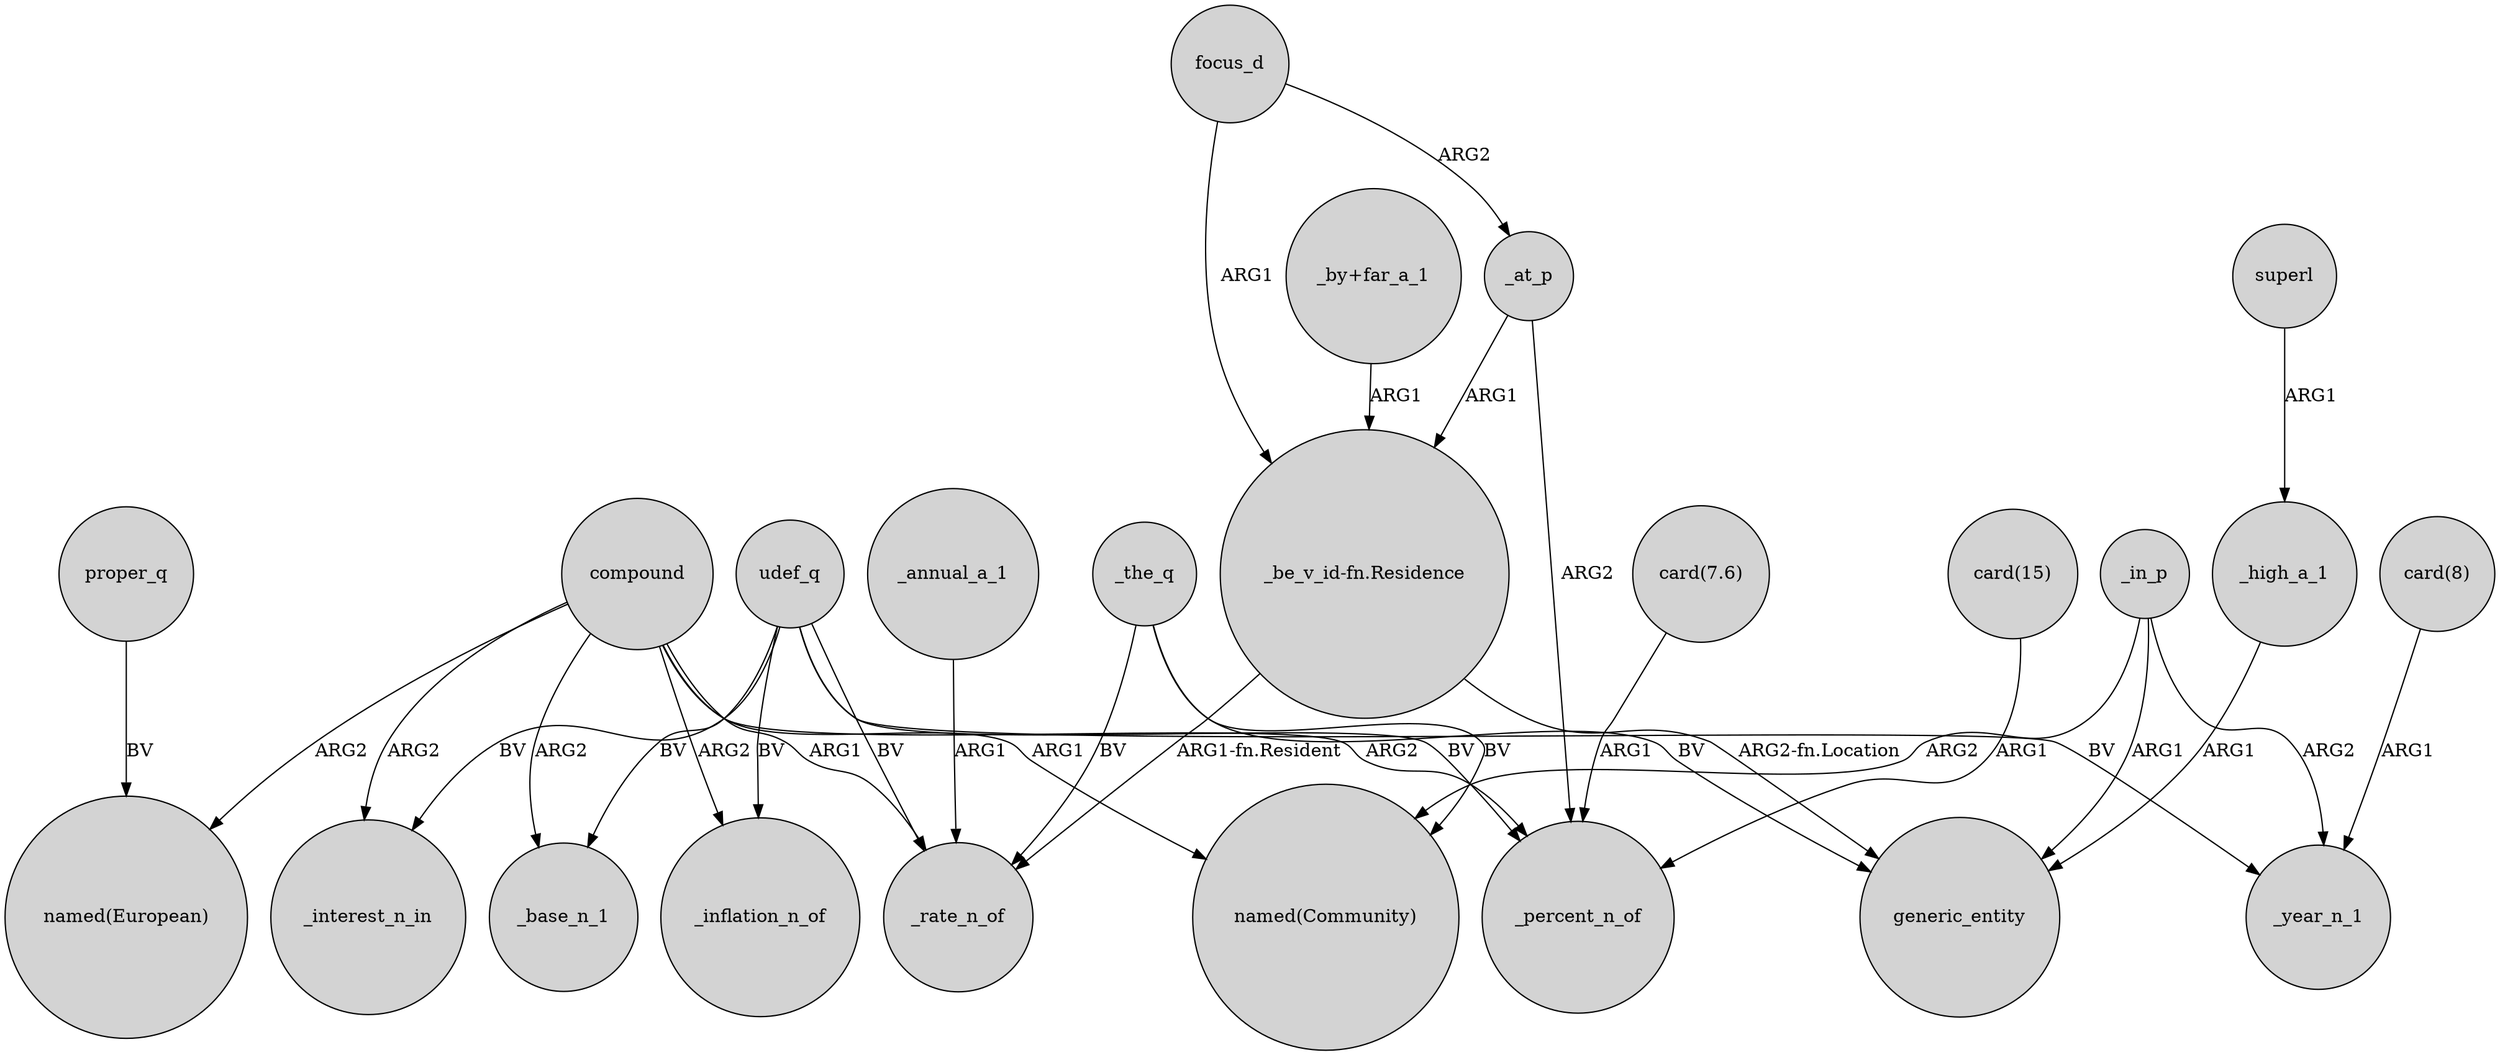 digraph {
	node [shape=circle style=filled]
	compound -> _base_n_1 [label=ARG2]
	_at_p -> _percent_n_of [label=ARG2]
	_in_p -> _year_n_1 [label=ARG2]
	"_be_v_id-fn.Residence" -> _rate_n_of [label="ARG1-fn.Resident"]
	compound -> _inflation_n_of [label=ARG2]
	_high_a_1 -> generic_entity [label=ARG1]
	udef_q -> _inflation_n_of [label=BV]
	compound -> _rate_n_of [label=ARG1]
	udef_q -> _rate_n_of [label=BV]
	compound -> "named(European)" [label=ARG2]
	focus_d -> _at_p [label=ARG2]
	_in_p -> generic_entity [label=ARG1]
	_annual_a_1 -> _rate_n_of [label=ARG1]
	_in_p -> "named(Community)" [label=ARG2]
	_the_q -> _rate_n_of [label=BV]
	"card(8)" -> _year_n_1 [label=ARG1]
	udef_q -> _percent_n_of [label=BV]
	proper_q -> "named(European)" [label=BV]
	_at_p -> "_be_v_id-fn.Residence" [label=ARG1]
	compound -> _percent_n_of [label=ARG2]
	_the_q -> generic_entity [label=BV]
	"card(7.6)" -> _percent_n_of [label=ARG1]
	"card(15)" -> _percent_n_of [label=ARG1]
	"_by+far_a_1" -> "_be_v_id-fn.Residence" [label=ARG1]
	_the_q -> "named(Community)" [label=BV]
	udef_q -> _base_n_1 [label=BV]
	udef_q -> _interest_n_in [label=BV]
	udef_q -> _year_n_1 [label=BV]
	compound -> "named(Community)" [label=ARG1]
	superl -> _high_a_1 [label=ARG1]
	compound -> _interest_n_in [label=ARG2]
	"_be_v_id-fn.Residence" -> generic_entity [label="ARG2-fn.Location"]
	focus_d -> "_be_v_id-fn.Residence" [label=ARG1]
}
